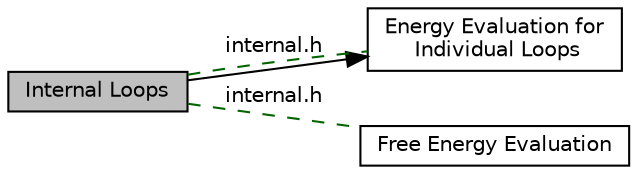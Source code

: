 digraph "Internal Loops"
{
  bgcolor="transparent";
  edge [fontname="Helvetica",fontsize="10",labelfontname="Helvetica",labelfontsize="10"];
  node [fontname="Helvetica",fontsize="10",shape=box];
  rankdir=LR;
  Node2 [label="Free Energy Evaluation",height=0.2,width=0.4,color="black",URL="$group__eval.html",tooltip="Functions and variables related to free energy evaluation of sequence/structure pairs."];
  Node1 [label="Energy Evaluation for\l Individual Loops",height=0.2,width=0.4,color="black",URL="$group__eval__loops.html",tooltip="Functions to evaluate the free energy of particular types of loops."];
  Node0 [label="Internal Loops",height=0.2,width=0.4,color="black", fillcolor="grey75", style="filled", fontcolor="black",tooltip="Functions to evaluate the free energy contributions for internal loops."];
  Node1->Node0 [shape=plaintext, dir="back", style="solid"];
  Node0->Node2 [shape=plaintext, label="internal.h", color="darkgreen", dir="none", style="dashed"];
  Node0->Node1 [shape=plaintext, label="internal.h", color="darkgreen", dir="none", style="dashed"];
}
